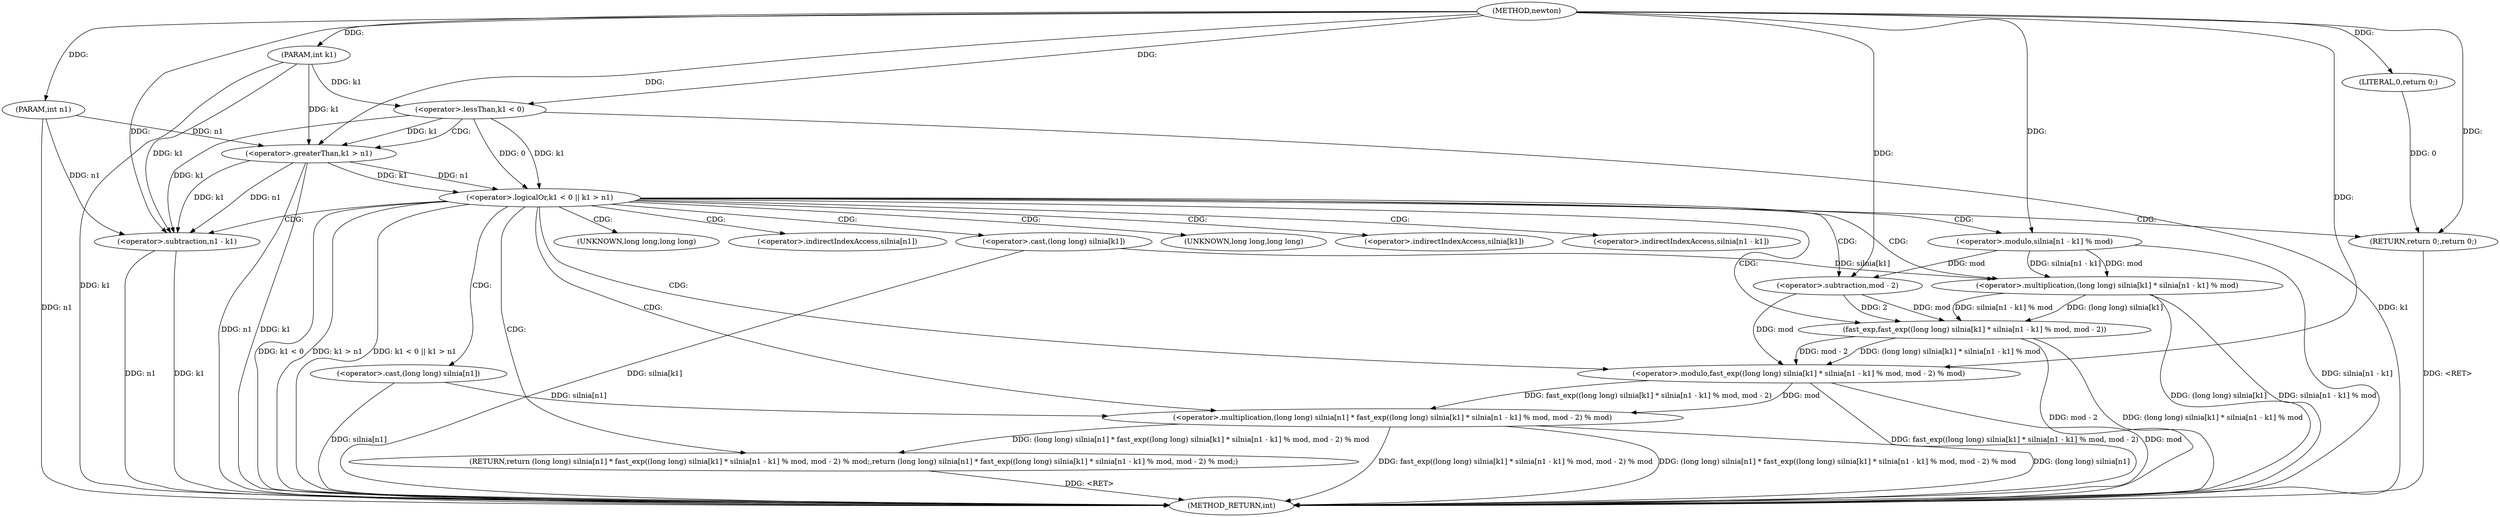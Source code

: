 digraph "newton" {  
"1000151" [label = "(METHOD,newton)" ]
"1000192" [label = "(METHOD_RETURN,int)" ]
"1000152" [label = "(PARAM,int n1)" ]
"1000153" [label = "(PARAM,int k1)" ]
"1000166" [label = "(RETURN,return (long long) silnia[n1] * fast_exp((long long) silnia[k1] * silnia[n1 - k1] % mod, mod - 2) % mod;,return (long long) silnia[n1] * fast_exp((long long) silnia[k1] * silnia[n1 - k1] % mod, mod - 2) % mod;)" ]
"1000156" [label = "(<operator>.logicalOr,k1 < 0 || k1 > n1)" ]
"1000167" [label = "(<operator>.multiplication,(long long) silnia[n1] * fast_exp((long long) silnia[k1] * silnia[n1 - k1] % mod, mod - 2) % mod)" ]
"1000164" [label = "(RETURN,return 0;,return 0;)" ]
"1000157" [label = "(<operator>.lessThan,k1 < 0)" ]
"1000160" [label = "(<operator>.greaterThan,k1 > n1)" ]
"1000165" [label = "(LITERAL,0,return 0;)" ]
"1000168" [label = "(<operator>.cast,(long long) silnia[n1])" ]
"1000173" [label = "(<operator>.modulo,fast_exp((long long) silnia[k1] * silnia[n1 - k1] % mod, mod - 2) % mod)" ]
"1000174" [label = "(fast_exp,fast_exp((long long) silnia[k1] * silnia[n1 - k1] % mod, mod - 2))" ]
"1000175" [label = "(<operator>.multiplication,(long long) silnia[k1] * silnia[n1 - k1] % mod)" ]
"1000188" [label = "(<operator>.subtraction,mod - 2)" ]
"1000176" [label = "(<operator>.cast,(long long) silnia[k1])" ]
"1000181" [label = "(<operator>.modulo,silnia[n1 - k1] % mod)" ]
"1000184" [label = "(<operator>.subtraction,n1 - k1)" ]
"1000169" [label = "(UNKNOWN,long long,long long)" ]
"1000170" [label = "(<operator>.indirectIndexAccess,silnia[n1])" ]
"1000177" [label = "(UNKNOWN,long long,long long)" ]
"1000178" [label = "(<operator>.indirectIndexAccess,silnia[k1])" ]
"1000182" [label = "(<operator>.indirectIndexAccess,silnia[n1 - k1])" ]
  "1000152" -> "1000192"  [ label = "DDG: n1"] 
  "1000153" -> "1000192"  [ label = "DDG: k1"] 
  "1000157" -> "1000192"  [ label = "DDG: k1"] 
  "1000156" -> "1000192"  [ label = "DDG: k1 < 0"] 
  "1000160" -> "1000192"  [ label = "DDG: k1"] 
  "1000160" -> "1000192"  [ label = "DDG: n1"] 
  "1000156" -> "1000192"  [ label = "DDG: k1 > n1"] 
  "1000156" -> "1000192"  [ label = "DDG: k1 < 0 || k1 > n1"] 
  "1000168" -> "1000192"  [ label = "DDG: silnia[n1]"] 
  "1000167" -> "1000192"  [ label = "DDG: (long long) silnia[n1]"] 
  "1000176" -> "1000192"  [ label = "DDG: silnia[k1]"] 
  "1000175" -> "1000192"  [ label = "DDG: (long long) silnia[k1]"] 
  "1000184" -> "1000192"  [ label = "DDG: n1"] 
  "1000184" -> "1000192"  [ label = "DDG: k1"] 
  "1000181" -> "1000192"  [ label = "DDG: silnia[n1 - k1]"] 
  "1000175" -> "1000192"  [ label = "DDG: silnia[n1 - k1] % mod"] 
  "1000174" -> "1000192"  [ label = "DDG: (long long) silnia[k1] * silnia[n1 - k1] % mod"] 
  "1000174" -> "1000192"  [ label = "DDG: mod - 2"] 
  "1000173" -> "1000192"  [ label = "DDG: fast_exp((long long) silnia[k1] * silnia[n1 - k1] % mod, mod - 2)"] 
  "1000173" -> "1000192"  [ label = "DDG: mod"] 
  "1000167" -> "1000192"  [ label = "DDG: fast_exp((long long) silnia[k1] * silnia[n1 - k1] % mod, mod - 2) % mod"] 
  "1000167" -> "1000192"  [ label = "DDG: (long long) silnia[n1] * fast_exp((long long) silnia[k1] * silnia[n1 - k1] % mod, mod - 2) % mod"] 
  "1000166" -> "1000192"  [ label = "DDG: <RET>"] 
  "1000164" -> "1000192"  [ label = "DDG: <RET>"] 
  "1000151" -> "1000152"  [ label = "DDG: "] 
  "1000151" -> "1000153"  [ label = "DDG: "] 
  "1000167" -> "1000166"  [ label = "DDG: (long long) silnia[n1] * fast_exp((long long) silnia[k1] * silnia[n1 - k1] % mod, mod - 2) % mod"] 
  "1000157" -> "1000156"  [ label = "DDG: 0"] 
  "1000157" -> "1000156"  [ label = "DDG: k1"] 
  "1000160" -> "1000156"  [ label = "DDG: n1"] 
  "1000160" -> "1000156"  [ label = "DDG: k1"] 
  "1000165" -> "1000164"  [ label = "DDG: 0"] 
  "1000151" -> "1000164"  [ label = "DDG: "] 
  "1000168" -> "1000167"  [ label = "DDG: silnia[n1]"] 
  "1000173" -> "1000167"  [ label = "DDG: fast_exp((long long) silnia[k1] * silnia[n1 - k1] % mod, mod - 2)"] 
  "1000173" -> "1000167"  [ label = "DDG: mod"] 
  "1000153" -> "1000157"  [ label = "DDG: k1"] 
  "1000151" -> "1000157"  [ label = "DDG: "] 
  "1000157" -> "1000160"  [ label = "DDG: k1"] 
  "1000153" -> "1000160"  [ label = "DDG: k1"] 
  "1000151" -> "1000160"  [ label = "DDG: "] 
  "1000152" -> "1000160"  [ label = "DDG: n1"] 
  "1000151" -> "1000165"  [ label = "DDG: "] 
  "1000174" -> "1000173"  [ label = "DDG: mod - 2"] 
  "1000174" -> "1000173"  [ label = "DDG: (long long) silnia[k1] * silnia[n1 - k1] % mod"] 
  "1000188" -> "1000173"  [ label = "DDG: mod"] 
  "1000151" -> "1000173"  [ label = "DDG: "] 
  "1000175" -> "1000174"  [ label = "DDG: (long long) silnia[k1]"] 
  "1000175" -> "1000174"  [ label = "DDG: silnia[n1 - k1] % mod"] 
  "1000188" -> "1000174"  [ label = "DDG: 2"] 
  "1000188" -> "1000174"  [ label = "DDG: mod"] 
  "1000176" -> "1000175"  [ label = "DDG: silnia[k1]"] 
  "1000181" -> "1000175"  [ label = "DDG: silnia[n1 - k1]"] 
  "1000181" -> "1000175"  [ label = "DDG: mod"] 
  "1000181" -> "1000188"  [ label = "DDG: mod"] 
  "1000151" -> "1000188"  [ label = "DDG: "] 
  "1000151" -> "1000181"  [ label = "DDG: "] 
  "1000160" -> "1000184"  [ label = "DDG: n1"] 
  "1000152" -> "1000184"  [ label = "DDG: n1"] 
  "1000151" -> "1000184"  [ label = "DDG: "] 
  "1000157" -> "1000184"  [ label = "DDG: k1"] 
  "1000160" -> "1000184"  [ label = "DDG: k1"] 
  "1000153" -> "1000184"  [ label = "DDG: k1"] 
  "1000156" -> "1000168"  [ label = "CDG: "] 
  "1000156" -> "1000178"  [ label = "CDG: "] 
  "1000156" -> "1000188"  [ label = "CDG: "] 
  "1000156" -> "1000164"  [ label = "CDG: "] 
  "1000156" -> "1000174"  [ label = "CDG: "] 
  "1000156" -> "1000167"  [ label = "CDG: "] 
  "1000156" -> "1000173"  [ label = "CDG: "] 
  "1000156" -> "1000175"  [ label = "CDG: "] 
  "1000156" -> "1000170"  [ label = "CDG: "] 
  "1000156" -> "1000182"  [ label = "CDG: "] 
  "1000156" -> "1000184"  [ label = "CDG: "] 
  "1000156" -> "1000166"  [ label = "CDG: "] 
  "1000156" -> "1000176"  [ label = "CDG: "] 
  "1000156" -> "1000177"  [ label = "CDG: "] 
  "1000156" -> "1000169"  [ label = "CDG: "] 
  "1000156" -> "1000181"  [ label = "CDG: "] 
  "1000157" -> "1000160"  [ label = "CDG: "] 
}
